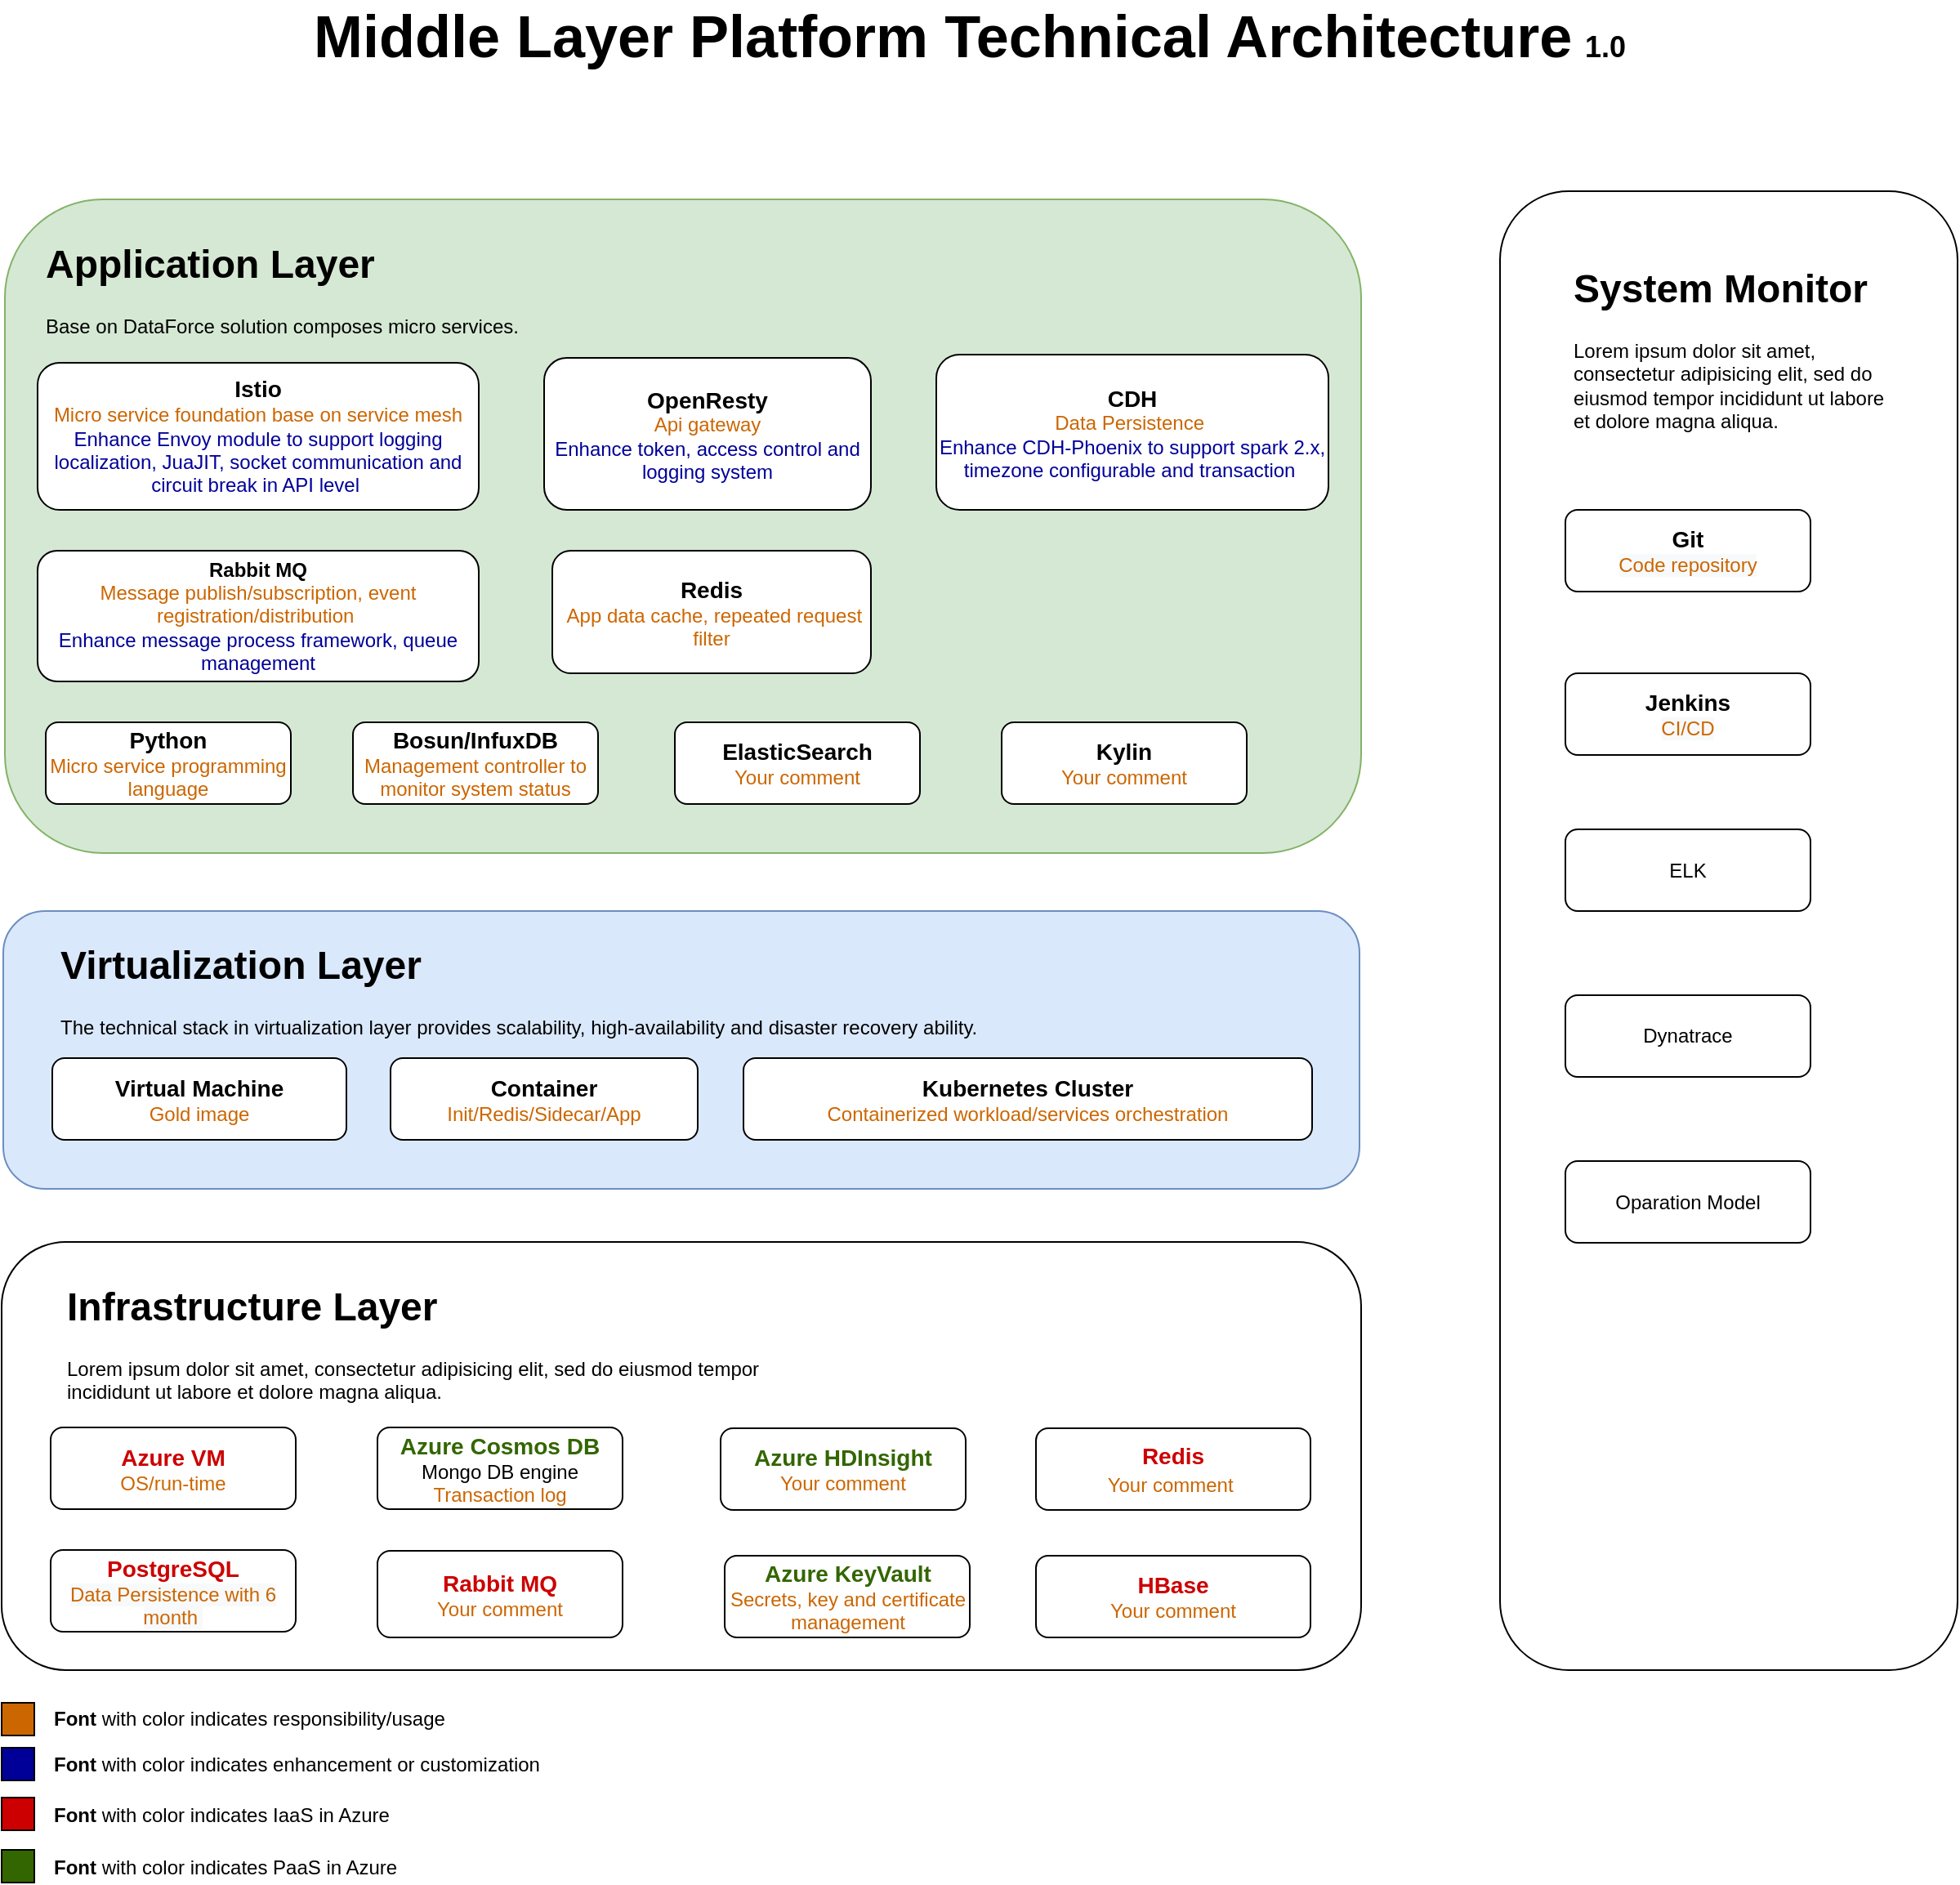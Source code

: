 <mxfile type="github" version="12.3.6" pages="1">
  <diagram id="yn5pNWhVfAMnaeWU7zpd" name="Page-1">
    <mxGraphModel grid="1" dx="1572" dy="832" gridSize="10" guides="1" tooltips="1" connect="1" arrows="1" fold="1" page="1" pageScale="1" pageWidth="827" pageHeight="1169" math="0" shadow="0">
      <root>
        <mxCell id="0"/>
        <mxCell id="1" parent="0"/>
        <mxCell id="L_p5e10sN1Be_Nf8V8Cr-1" value="" parent="1" vertex="1" style="rounded=1;whiteSpace=wrap;html=1;fillColor=#d5e8d4;strokeColor=#82b366;">
          <mxGeometry as="geometry" height="400" width="830" y="180" x="50"/>
        </mxCell>
        <mxCell id="L_p5e10sN1Be_Nf8V8Cr-2" value="&lt;h1&gt;Application Layer&lt;/h1&gt;&lt;p&gt;Base on DataForce solution composes micro services.&amp;nbsp;&lt;/p&gt;" parent="1" vertex="1" style="text;html=1;strokeColor=none;fillColor=none;spacing=5;spacingTop=-20;whiteSpace=wrap;overflow=hidden;rounded=0;">
          <mxGeometry as="geometry" height="100" width="430" y="200" x="70"/>
        </mxCell>
        <mxCell id="L_p5e10sN1Be_Nf8V8Cr-3" value="&lt;font style=&quot;font-size: 14px&quot;&gt;&lt;b&gt;Istio&lt;/b&gt;&lt;/font&gt;&lt;br&gt;&lt;font color=&quot;#cc6600&quot;&gt;Micro service foundation base on service mesh&lt;br&gt;&lt;/font&gt;&lt;font color=&quot;#000099&quot;&gt;Enhance Envoy module to support logging localization, JuaJIT, socket communication and circuit break in API level&amp;nbsp;&lt;/font&gt;" parent="1" vertex="1" style="rounded=1;whiteSpace=wrap;html=1;">
          <mxGeometry as="geometry" height="90" width="270" y="280" x="70"/>
        </mxCell>
        <mxCell id="L_p5e10sN1Be_Nf8V8Cr-4" value="&lt;b&gt;&lt;font style=&quot;font-size: 14px&quot;&gt;Bosun/InfuxDB&lt;br&gt;&lt;/font&gt;&lt;/b&gt;&lt;font color=&quot;#cc6600&quot;&gt;Management controller to monitor system status&lt;/font&gt;" parent="1" vertex="1" style="rounded=1;whiteSpace=wrap;html=1;">
          <mxGeometry as="geometry" height="50" width="150" y="500" x="263"/>
        </mxCell>
        <mxCell id="L_p5e10sN1Be_Nf8V8Cr-5" value="&lt;b&gt;&lt;font style=&quot;font-size: 14px&quot;&gt;OpenResty&lt;/font&gt;&lt;/b&gt;&lt;br&gt;&lt;font color=&quot;#cc6600&quot;&gt;Api gateway&lt;/font&gt;&lt;br&gt;&lt;font color=&quot;#000099&quot;&gt;Enhance token, access control and logging system&lt;/font&gt;" parent="1" vertex="1" style="rounded=1;whiteSpace=wrap;html=1;">
          <mxGeometry as="geometry" height="93" width="200" y="277" x="380"/>
        </mxCell>
        <mxCell id="L_p5e10sN1Be_Nf8V8Cr-6" value="&lt;b&gt;&lt;font style=&quot;font-size: 14px&quot;&gt;Kylin&lt;/font&gt;&lt;/b&gt;&lt;br&gt;&lt;font color=&quot;#cc6600&quot;&gt;Your comment&lt;/font&gt;" parent="1" vertex="1" style="rounded=1;whiteSpace=wrap;html=1;">
          <mxGeometry as="geometry" height="50" width="150" y="500" x="660"/>
        </mxCell>
        <mxCell id="L_p5e10sN1Be_Nf8V8Cr-7" value="" parent="1" vertex="1" style="rounded=1;whiteSpace=wrap;html=1;fillColor=none;">
          <mxGeometry as="geometry" height="905" width="280" y="175" x="965"/>
        </mxCell>
        <mxCell id="L_p5e10sN1Be_Nf8V8Cr-8" value="&lt;h1&gt;System Monitor&lt;/h1&gt;&lt;p&gt;Lorem ipsum dolor sit amet, consectetur adipisicing elit, sed do eiusmod tempor incididunt ut labore et dolore magna aliqua.&lt;/p&gt;" parent="1" vertex="1" style="text;html=1;strokeColor=none;fillColor=none;spacing=5;spacingTop=-20;whiteSpace=wrap;overflow=hidden;rounded=0;">
          <mxGeometry as="geometry" height="170" width="200" y="215" x="1005"/>
        </mxCell>
        <mxCell id="L_p5e10sN1Be_Nf8V8Cr-9" value="ELK" parent="1" vertex="1" style="rounded=1;whiteSpace=wrap;html=1;fillColor=none;">
          <mxGeometry as="geometry" height="50" width="150" y="565.5" x="1005"/>
        </mxCell>
        <mxCell id="L_p5e10sN1Be_Nf8V8Cr-10" value="Dynatrace" parent="1" vertex="1" style="rounded=1;whiteSpace=wrap;html=1;fillColor=none;">
          <mxGeometry as="geometry" height="50" width="150" y="667" x="1005"/>
        </mxCell>
        <mxCell id="L_p5e10sN1Be_Nf8V8Cr-11" value="" parent="1" vertex="1" style="rounded=1;whiteSpace=wrap;html=1;fillColor=#dae8fc;strokeColor=#6c8ebf;">
          <mxGeometry as="geometry" height="170" width="830" y="615.5" x="49"/>
        </mxCell>
        <mxCell id="L_p5e10sN1Be_Nf8V8Cr-12" value="" parent="1" vertex="1" style="rounded=1;whiteSpace=wrap;html=1;fillColor=none;">
          <mxGeometry as="geometry" height="262" width="832" y="818" x="48"/>
        </mxCell>
        <mxCell id="L_p5e10sN1Be_Nf8V8Cr-13" value="&lt;font style=&quot;font-size: 36px&quot;&gt;Middle Layer Platform Technical Architecture&lt;/font&gt;&lt;font&gt;&lt;font style=&quot;font-size: 28px&quot;&gt; &lt;/font&gt;&lt;font style=&quot;font-size: 18px&quot;&gt;1.0&lt;/font&gt;&lt;br&gt;&lt;/font&gt;" parent="1" vertex="1" style="text;html=1;strokeColor=none;fillColor=none;align=center;verticalAlign=middle;whiteSpace=wrap;rounded=0;fontStyle=1">
          <mxGeometry as="geometry" height="20" width="815" y="70" x="233"/>
        </mxCell>
        <mxCell id="XpRdO_wsKDuu55zvrnwc-1" value="&lt;h1&gt;Virtualization Layer&lt;/h1&gt;&lt;p&gt;The technical stack in virtualization layer provides&amp;nbsp;scalability, high-availability and disaster recovery ability.&lt;/p&gt;" parent="1" vertex="1" style="text;html=1;strokeColor=none;fillColor=none;spacing=5;spacingTop=-20;whiteSpace=wrap;overflow=hidden;rounded=0;">
          <mxGeometry as="geometry" height="77" width="610" y="628.5" x="79"/>
        </mxCell>
        <mxCell id="XpRdO_wsKDuu55zvrnwc-2" value="&lt;b&gt;&lt;font style=&quot;font-size: 14px&quot;&gt;Virtual Machine&lt;/font&gt;&lt;/b&gt;&lt;br&gt;&lt;font color=&quot;#cc6600&quot;&gt;Gold image&lt;/font&gt;" parent="1" vertex="1" style="rounded=1;whiteSpace=wrap;html=1;">
          <mxGeometry as="geometry" height="50" width="180" y="705.5" x="79"/>
        </mxCell>
        <mxCell id="XpRdO_wsKDuu55zvrnwc-3" value="&lt;h1&gt;Infrastructure Layer&lt;/h1&gt;&lt;p&gt;Lorem ipsum dolor sit amet, consectetur adipisicing elit, sed do eiusmod tempor incididunt ut labore et dolore magna aliqua.&lt;/p&gt;" parent="1" vertex="1" style="text;html=1;strokeColor=none;fillColor=none;spacing=5;spacingTop=-20;whiteSpace=wrap;overflow=hidden;rounded=0;">
          <mxGeometry as="geometry" height="90" width="450" y="837.5" x="83"/>
        </mxCell>
        <mxCell id="XpRdO_wsKDuu55zvrnwc-4" value="&lt;font color=&quot;#cc0000&quot; style=&quot;font-size: 14px&quot;&gt;&lt;b&gt;Azure VM&lt;/b&gt;&lt;/font&gt;&lt;br&gt;&lt;font color=&quot;#cc6600&quot;&gt;OS/run-time&lt;/font&gt;" parent="1" vertex="1" style="rounded=1;whiteSpace=wrap;html=1;fillColor=none;">
          <mxGeometry as="geometry" height="50" width="150" y="931.5" x="78"/>
        </mxCell>
        <mxCell id="XpRdO_wsKDuu55zvrnwc-5" value="&lt;font color=&quot;#336600&quot; style=&quot;font-size: 14px&quot;&gt;&lt;b&gt;Azure Cosmos DB&lt;/b&gt;&lt;/font&gt;&lt;br&gt;Mongo DB engine&lt;br&gt;&lt;font color=&quot;#cc6600&quot;&gt;Transaction log&lt;/font&gt;" parent="1" vertex="1" style="rounded=1;whiteSpace=wrap;html=1;fillColor=none;">
          <mxGeometry as="geometry" height="50" width="150" y="931.5" x="278"/>
        </mxCell>
        <mxCell id="XpRdO_wsKDuu55zvrnwc-6" value="&lt;font color=&quot;#336600&quot; style=&quot;font-size: 14px&quot;&gt;&lt;b&gt;Azure HDInsight&lt;/b&gt;&lt;/font&gt;&lt;br&gt;&lt;span style=&quot;text-align: center ; color: rgb(204 , 102 , 0) ; text-transform: none ; text-indent: 0px ; letter-spacing: normal ; font-family: &amp;#34;helvetica&amp;#34; ; font-size: 12px ; font-style: normal ; font-variant: normal ; font-weight: 400 ; text-decoration: none ; word-spacing: 0px ; display: inline ; white-space: normal ; float: none&quot;&gt;Your comment&lt;/span&gt;" parent="1" vertex="1" style="rounded=1;whiteSpace=wrap;html=1;fillColor=none;">
          <mxGeometry as="geometry" height="50" width="150" y="932" x="488"/>
        </mxCell>
        <mxCell id="XpRdO_wsKDuu55zvrnwc-7" value="&lt;b&gt;&lt;font color=&quot;#336600&quot; style=&quot;font-size: 14px&quot;&gt;Azure KeyVault&lt;/font&gt;&lt;/b&gt;&lt;br&gt;&lt;font color=&quot;#cc6600&quot;&gt;Secrets, key and certificate management&lt;/font&gt;" parent="1" vertex="1" style="rounded=1;whiteSpace=wrap;html=1;fillColor=none;">
          <mxGeometry as="geometry" height="50" width="150" y="1010" x="490.5"/>
        </mxCell>
        <mxCell id="TPeiZu6uO6-FCYARMxgd-2" value="&lt;font style=&quot;font-size: 14px&quot;&gt;&lt;b&gt;Container&lt;/b&gt;&lt;/font&gt;&lt;br&gt;&lt;font color=&quot;#cc6600&quot;&gt;Init/Redis/Sidecar/App&lt;/font&gt;" parent="1" vertex="1" style="rounded=1;whiteSpace=wrap;html=1;">
          <mxGeometry as="geometry" height="50" width="188" y="705.5" x="286"/>
        </mxCell>
        <mxCell id="TPeiZu6uO6-FCYARMxgd-3" value="&lt;font color=&quot;#cc0000&quot; style=&quot;font-size: 14px&quot;&gt;&lt;b&gt;Redis&lt;br&gt;&lt;/b&gt;&lt;/font&gt;&lt;font style=&quot;font-size: 14px&quot;&gt;&lt;font color=&quot;#cc6600&quot; style=&quot;color: rgb(204 , 102 , 0) ; font-family: &amp;#34;helvetica&amp;#34; ; font-size: 12px ; font-style: normal ; font-variant: normal ; font-weight: 400 ; letter-spacing: normal ; text-align: center ; text-decoration: none ; text-indent: 0px ; text-transform: none ; white-space: normal ; word-spacing: 0px&quot;&gt;Your comment&lt;/font&gt;&lt;/font&gt;&amp;nbsp;&lt;b&gt;&lt;/b&gt;" parent="1" vertex="1" style="rounded=1;whiteSpace=wrap;html=1;fillColor=none;">
          <mxGeometry as="geometry" height="50" width="168" y="932" x="681"/>
        </mxCell>
        <mxCell id="TPeiZu6uO6-FCYARMxgd-4" value="&lt;font color=&quot;#cc0000&quot; style=&quot;font-size: 14px&quot;&gt;&lt;b&gt;PostgreSQL&lt;/b&gt;&lt;/font&gt;&lt;br&gt;&lt;span style=&quot;text-align: center ; color: rgb(204 , 102 , 0) ; text-transform: none ; text-indent: 0px ; letter-spacing: normal ; font-family: &amp;#34;helvetica&amp;#34; ; font-size: 12px ; font-variant: normal ; word-spacing: 0px ; display: inline ; white-space: normal ; float: none&quot;&gt;&lt;span style=&quot;display: inline ; float: none ; background-color: rgb(248 , 249 , 250) ; color: rgb(204 , 102 , 0) ; font-family: &amp;#34;helvetica&amp;#34; ; font-size: 12px ; font-style: normal ; font-variant: normal ; font-weight: 400 ; letter-spacing: normal ; text-align: center ; text-decoration: none ; text-indent: 0px ; text-transform: none ; white-space: normal ; word-spacing: 0px&quot;&gt;Data Persistence with 6 month&amp;nbsp;&lt;/span&gt;&lt;/span&gt;" parent="1" vertex="1" style="rounded=1;whiteSpace=wrap;html=1;fillColor=none;">
          <mxGeometry as="geometry" height="50" width="150" y="1006.5" x="78"/>
        </mxCell>
        <mxCell id="TPeiZu6uO6-FCYARMxgd-5" value="&lt;b&gt;&lt;font color=&quot;#cc0000&quot; style=&quot;font-size: 14px&quot;&gt;Rabbit MQ&lt;br&gt;&lt;/font&gt;&lt;/b&gt;&lt;span style=&quot;text-align: center ; color: rgb(204 , 102 , 0) ; text-transform: none ; text-indent: 0px ; letter-spacing: normal ; font-family: &amp;#34;helvetica&amp;#34; ; font-size: 12px ; font-style: normal ; font-variant: normal ; font-weight: 400 ; text-decoration: none ; word-spacing: 0px ; display: inline ; white-space: normal ; float: none&quot;&gt;Your comment&lt;/span&gt;" parent="1" vertex="1" style="rounded=1;whiteSpace=wrap;html=1;fillColor=none;">
          <mxGeometry as="geometry" height="53" width="150" y="1007" x="278"/>
        </mxCell>
        <mxCell id="TPeiZu6uO6-FCYARMxgd-6" value="&lt;b&gt;&lt;font style=&quot;font-size: 14px&quot;&gt;Kubernetes Cluster&lt;/font&gt;&lt;/b&gt;&lt;br&gt;&lt;font color=&quot;#cc6600&quot;&gt;Containerized workload/services orchestration&lt;/font&gt;" parent="1" vertex="1" style="rounded=1;whiteSpace=wrap;html=1;">
          <mxGeometry as="geometry" height="50" width="348" y="705.5" x="502"/>
        </mxCell>
        <mxCell id="TPeiZu6uO6-FCYARMxgd-10" value="&lt;b&gt;&lt;font style=&quot;font-size: 14px&quot;&gt;Python&lt;/font&gt;&lt;/b&gt;&lt;br&gt;&lt;font color=&quot;#cc6600&quot;&gt;Micro service programming language&lt;/font&gt;" parent="1" vertex="1" style="rounded=1;whiteSpace=wrap;html=1;">
          <mxGeometry as="geometry" height="50" width="150" y="500" x="75"/>
        </mxCell>
        <mxCell id="TPeiZu6uO6-FCYARMxgd-11" value="&lt;b&gt;&lt;font style=&quot;font-size: 14px&quot;&gt;ElasticSearch&lt;/font&gt;&lt;/b&gt;&lt;br&gt;&lt;font color=&quot;#cc6600&quot;&gt;Your comment&lt;/font&gt;" parent="1" vertex="1" style="rounded=1;whiteSpace=wrap;html=1;">
          <mxGeometry as="geometry" height="50" width="150" y="500" x="460"/>
        </mxCell>
        <mxCell id="TPeiZu6uO6-FCYARMxgd-12" value="&lt;font style=&quot;font-size: 14px&quot;&gt;&lt;b&gt;CDH&lt;/b&gt;&lt;/font&gt;&lt;br&gt;&lt;font color=&quot;#cc6600&quot;&gt;Data Persistence&amp;nbsp;&lt;/font&gt;&lt;br&gt;&lt;font color=&quot;#000099&quot;&gt;Enhance CDH-Phoenix to support spark 2.x, timezone configurable and transaction&lt;/font&gt;&amp;nbsp;" parent="1" vertex="1" style="rounded=1;whiteSpace=wrap;html=1;">
          <mxGeometry as="geometry" height="95" width="240" y="275" x="620"/>
        </mxCell>
        <mxCell id="TPeiZu6uO6-FCYARMxgd-15" value="" parent="1" vertex="1" style="rounded=0;whiteSpace=wrap;html=1;fillColor=#CC6600;">
          <mxGeometry as="geometry" height="20" width="20" y="1100" x="48"/>
        </mxCell>
        <mxCell id="TPeiZu6uO6-FCYARMxgd-16" value="" parent="1" vertex="1" style="rounded=0;whiteSpace=wrap;html=1;fillColor=#000099;">
          <mxGeometry as="geometry" height="20" width="20" y="1127.5" x="48"/>
        </mxCell>
        <mxCell id="TPeiZu6uO6-FCYARMxgd-18" value="&lt;b&gt;Font &lt;/b&gt;with color indicates responsibility/usage" parent="1" vertex="1" style="text;html=1;strokeColor=none;fillColor=none;align=left;verticalAlign=middle;whiteSpace=wrap;rounded=0;">
          <mxGeometry as="geometry" height="20" width="270" y="1100" x="78"/>
        </mxCell>
        <mxCell id="TPeiZu6uO6-FCYARMxgd-19" value="&lt;b&gt;Font&lt;/b&gt; with color indicates enhancement or customization" parent="1" vertex="1" style="text;html=1;strokeColor=none;fillColor=none;align=left;verticalAlign=middle;whiteSpace=wrap;rounded=0;">
          <mxGeometry as="geometry" height="20" width="305" y="1128" x="78"/>
        </mxCell>
        <mxCell id="nO3LAVPIE8S7qI5vrqDk-2" value="&lt;b&gt;&lt;font style=&quot;font-size: 14px&quot;&gt;Redis&lt;/font&gt;&lt;/b&gt;&lt;br&gt;&amp;nbsp;&lt;font color=&quot;#cc6600&quot;&gt;App data cache, repeated request filter&lt;/font&gt;" parent="1" vertex="1" style="rounded=1;whiteSpace=wrap;html=1;">
          <mxGeometry as="geometry" height="75" width="195" y="395" x="385"/>
        </mxCell>
        <mxCell id="nO3LAVPIE8S7qI5vrqDk-3" value="&lt;b&gt;Rabbit MQ&lt;/b&gt;&lt;br&gt;&lt;font color=&quot;#cc6600&quot;&gt;Message publish/subscription, event registration/distribution&amp;nbsp;&lt;/font&gt;&lt;br&gt;&lt;font color=&quot;#000099&quot;&gt;Enhance message process framework, queue management&lt;/font&gt;" parent="1" vertex="1" style="rounded=1;whiteSpace=wrap;html=1;">
          <mxGeometry as="geometry" height="80" width="270" y="395" x="70"/>
        </mxCell>
        <mxCell id="nO3LAVPIE8S7qI5vrqDk-4" value="&lt;font color=&quot;#cc0000&quot; style=&quot;font-size: 14px&quot;&gt;&lt;b&gt;HBase&lt;/b&gt;&lt;/font&gt;&lt;br&gt;&lt;span style=&quot;text-align: center ; color: rgb(204 , 102 , 0) ; text-transform: none ; text-indent: 0px ; letter-spacing: normal ; font-family: &amp;#34;helvetica&amp;#34; ; font-size: 12px ; font-style: normal ; font-variant: normal ; font-weight: 400 ; text-decoration: none ; word-spacing: 0px ; display: inline ; white-space: normal ; float: none&quot;&gt;Your comment&lt;/span&gt;" parent="1" vertex="1" style="rounded=1;whiteSpace=wrap;html=1;fillColor=none;">
          <mxGeometry as="geometry" height="50" width="168" y="1010" x="681"/>
        </mxCell>
        <mxCell id="nO3LAVPIE8S7qI5vrqDk-5" value="" parent="1" vertex="1" style="rounded=0;whiteSpace=wrap;html=1;fillColor=#CC0000;">
          <mxGeometry as="geometry" height="20" width="20" y="1158" x="48"/>
        </mxCell>
        <mxCell id="nO3LAVPIE8S7qI5vrqDk-6" value="&lt;b&gt;Font&lt;/b&gt; with color indicates IaaS in Azure" parent="1" vertex="1" style="text;html=1;strokeColor=none;fillColor=none;align=left;verticalAlign=middle;whiteSpace=wrap;rounded=0;">
          <mxGeometry as="geometry" height="20" width="305" y="1158.5" x="78"/>
        </mxCell>
        <mxCell id="nO3LAVPIE8S7qI5vrqDk-9" value="" parent="1" vertex="1" style="rounded=0;whiteSpace=wrap;html=1;fillColor=#336600;">
          <mxGeometry as="geometry" height="20" width="20" y="1190" x="48"/>
        </mxCell>
        <mxCell id="nO3LAVPIE8S7qI5vrqDk-10" value="&lt;b&gt;Font&lt;/b&gt; with color indicates PaaS in Azure" parent="1" vertex="1" style="text;html=1;strokeColor=none;fillColor=none;align=left;verticalAlign=middle;whiteSpace=wrap;rounded=0;">
          <mxGeometry as="geometry" height="20" width="305" y="1190.5" x="78"/>
        </mxCell>
        <mxCell id="nO3LAVPIE8S7qI5vrqDk-11" value="&lt;b&gt;&lt;font style=&quot;font-size: 14px&quot;&gt;Git&lt;/font&gt;&lt;/b&gt;&lt;br&gt;&lt;span style=&quot;display: inline ; float: none ; background-color: rgb(248 , 249 , 250) ; color: rgb(204 , 102 , 0) ; font-family: &amp;#34;helvetica&amp;#34; ; font-size: 12px ; font-style: normal ; font-variant: normal ; font-weight: 400 ; letter-spacing: normal ; text-align: center ; text-decoration: none ; text-indent: 0px ; text-transform: none ; white-space: normal ; word-spacing: 0px&quot;&gt;Code repository&lt;/span&gt;" parent="1" vertex="1" style="rounded=1;whiteSpace=wrap;html=1;fillColor=none;">
          <mxGeometry as="geometry" height="50" width="150" y="370" x="1005"/>
        </mxCell>
        <mxCell id="nO3LAVPIE8S7qI5vrqDk-12" value="&lt;b&gt;&lt;font style=&quot;font-size: 14px&quot;&gt;Jenkins&lt;/font&gt;&lt;/b&gt;&lt;br&gt;&lt;span style=&quot;display: inline ; float: none ; background-color: rgb(248 , 249 , 250) ; color: rgb(204 , 102 , 0) ; font-family: &amp;#34;helvetica&amp;#34; ; font-size: 12px ; font-style: normal ; font-variant: normal ; font-weight: 400 ; letter-spacing: normal ; text-align: center ; text-decoration: none ; text-indent: 0px ; text-transform: none ; white-space: normal ; word-spacing: 0px&quot;&gt;CI/CD&lt;/span&gt;" parent="1" vertex="1" style="rounded=1;whiteSpace=wrap;html=1;fillColor=none;">
          <mxGeometry as="geometry" height="50" width="150" y="470" x="1005"/>
        </mxCell>
        <mxCell id="nO3LAVPIE8S7qI5vrqDk-13" value="Oparation Model" parent="1" vertex="1" style="rounded=1;whiteSpace=wrap;html=1;fillColor=none;">
          <mxGeometry as="geometry" height="50" width="150" y="768.5" x="1005"/>
        </mxCell>
      </root>
    </mxGraphModel>
  </diagram>
</mxfile>
